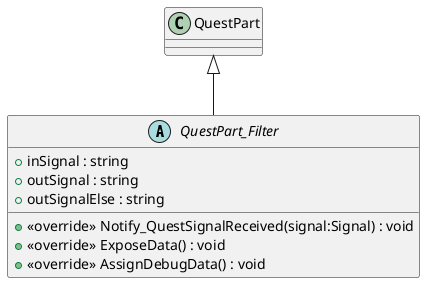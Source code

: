 @startuml
abstract class QuestPart_Filter {
    + inSignal : string
    + outSignal : string
    + outSignalElse : string
    + <<override>> Notify_QuestSignalReceived(signal:Signal) : void
    + <<override>> ExposeData() : void
    + <<override>> AssignDebugData() : void
}
QuestPart <|-- QuestPart_Filter
@enduml
